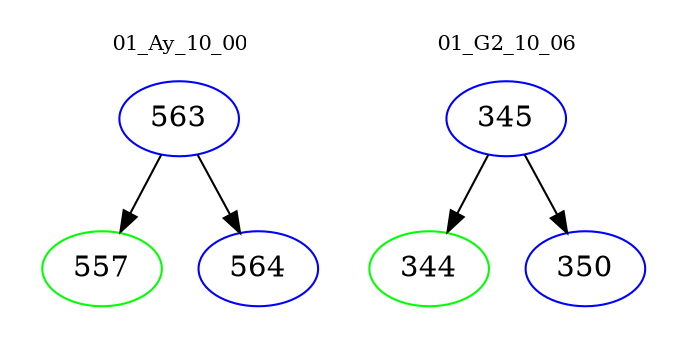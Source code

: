 digraph{
subgraph cluster_0 {
color = white
label = "01_Ay_10_00";
fontsize=10;
T0_563 [label="563", color="blue"]
T0_563 -> T0_557 [color="black"]
T0_557 [label="557", color="green"]
T0_563 -> T0_564 [color="black"]
T0_564 [label="564", color="blue"]
}
subgraph cluster_1 {
color = white
label = "01_G2_10_06";
fontsize=10;
T1_345 [label="345", color="blue"]
T1_345 -> T1_344 [color="black"]
T1_344 [label="344", color="green"]
T1_345 -> T1_350 [color="black"]
T1_350 [label="350", color="blue"]
}
}
